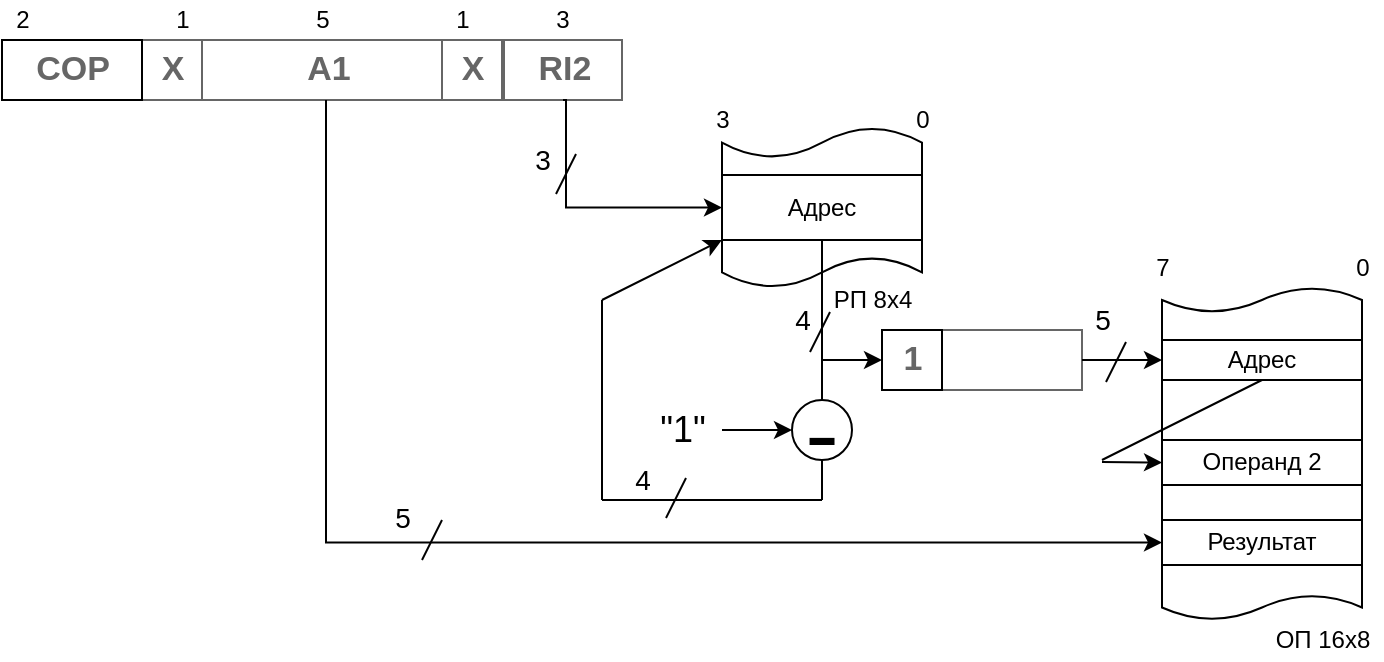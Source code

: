 <mxfile version="18.0.7" type="github">
  <diagram id="pnB5zKAP_kbRSCIIhck1" name="Page-1">
    <mxGraphModel dx="868" dy="609" grid="0" gridSize="10" guides="1" tooltips="1" connect="1" arrows="1" fold="1" page="1" pageScale="1" pageWidth="827" pageHeight="1169" math="0" shadow="0">
      <root>
        <mxCell id="0" />
        <mxCell id="1" parent="0" />
        <mxCell id="kp3mWkBy8PZXmozN1YnG-5" value="A" style="strokeWidth=1;shadow=0;dashed=0;align=center;html=1;rSize=10;fillColor=#ffffff;strokeColor=#666666;" vertex="1" parent="1">
          <mxGeometry x="100" y="90" width="310" height="30" as="geometry" />
        </mxCell>
        <mxCell id="kp3mWkBy8PZXmozN1YnG-6" value="X" style="strokeColor=inherit;fillColor=inherit;gradientColor=inherit;strokeWidth=1;shadow=0;dashed=0;align=center;html=1;shape=mxgraph.mockup.rrect;rSize=0;fontSize=17;fontColor=#666666;fontStyle=1;resizeHeight=1;" vertex="1" parent="kp3mWkBy8PZXmozN1YnG-5">
          <mxGeometry width="30" height="30" relative="1" as="geometry">
            <mxPoint x="70" as="offset" />
          </mxGeometry>
        </mxCell>
        <mxCell id="kp3mWkBy8PZXmozN1YnG-7" value="A1" style="strokeColor=inherit;fillColor=inherit;gradientColor=inherit;strokeWidth=1;shadow=0;dashed=0;align=center;html=1;shape=mxgraph.mockup.rrect;rSize=0;fontSize=17;fontColor=#666666;fontStyle=1;resizeHeight=1;" vertex="1" parent="kp3mWkBy8PZXmozN1YnG-5">
          <mxGeometry width="125" height="30" relative="1" as="geometry">
            <mxPoint x="100" as="offset" />
          </mxGeometry>
        </mxCell>
        <mxCell id="kp3mWkBy8PZXmozN1YnG-8" value="RI2" style="strokeColor=inherit;fillColor=inherit;gradientColor=inherit;strokeWidth=1;shadow=0;dashed=0;align=center;html=1;rSize=10;fontSize=17;fontColor=#666666;fontStyle=1;resizeHeight=1;" vertex="1" parent="kp3mWkBy8PZXmozN1YnG-5">
          <mxGeometry x="1" width="59" height="30" relative="1" as="geometry">
            <mxPoint x="-59" as="offset" />
          </mxGeometry>
        </mxCell>
        <mxCell id="kp3mWkBy8PZXmozN1YnG-9" value="&lt;p&gt;COP&lt;/p&gt;" style="strokeWidth=1;shadow=0;dashed=0;align=center;html=1;rSize=10;fontSize=17;fontColor=#666666;fontStyle=1;resizeHeight=1;" vertex="1" parent="kp3mWkBy8PZXmozN1YnG-5">
          <mxGeometry width="70" height="30" relative="1" as="geometry" />
        </mxCell>
        <mxCell id="kp3mWkBy8PZXmozN1YnG-10" value="X" style="strokeColor=inherit;fillColor=inherit;gradientColor=inherit;strokeWidth=1;shadow=0;dashed=0;align=center;html=1;shape=mxgraph.mockup.rrect;rSize=0;fontSize=17;fontColor=#666666;fontStyle=1;resizeHeight=1;" vertex="1" parent="kp3mWkBy8PZXmozN1YnG-5">
          <mxGeometry width="30" height="30" relative="1" as="geometry">
            <mxPoint x="220" as="offset" />
          </mxGeometry>
        </mxCell>
        <mxCell id="kp3mWkBy8PZXmozN1YnG-12" value="" style="shape=tape;whiteSpace=wrap;html=1;strokeWidth=1;size=0.19" vertex="1" parent="1">
          <mxGeometry x="460" y="133.75" width="100" height="80" as="geometry" />
        </mxCell>
        <mxCell id="kp3mWkBy8PZXmozN1YnG-14" value="Адрес" style="rounded=0;whiteSpace=wrap;html=1;" vertex="1" parent="1">
          <mxGeometry x="460" y="157.5" width="100" height="32.5" as="geometry" />
        </mxCell>
        <mxCell id="kp3mWkBy8PZXmozN1YnG-16" value="" style="edgeStyle=elbowEdgeStyle;elbow=horizontal;endArrow=classic;html=1;rounded=0;entryX=0;entryY=0.5;entryDx=0;entryDy=0;exitX=0.5;exitY=1;exitDx=0;exitDy=0;" edge="1" parent="1" source="kp3mWkBy8PZXmozN1YnG-8" target="kp3mWkBy8PZXmozN1YnG-14">
          <mxGeometry width="50" height="50" relative="1" as="geometry">
            <mxPoint x="382" y="142" as="sourcePoint" />
            <mxPoint x="420" y="230" as="targetPoint" />
            <Array as="points">
              <mxPoint x="382" y="190" />
            </Array>
          </mxGeometry>
        </mxCell>
        <mxCell id="kp3mWkBy8PZXmozN1YnG-17" value="3" style="text;html=1;align=center;verticalAlign=middle;resizable=0;points=[];autosize=1;strokeColor=none;fillColor=none;" vertex="1" parent="1">
          <mxGeometry x="450" y="120" width="20" height="20" as="geometry" />
        </mxCell>
        <mxCell id="kp3mWkBy8PZXmozN1YnG-18" value="0" style="text;html=1;align=center;verticalAlign=middle;resizable=0;points=[];autosize=1;strokeColor=none;fillColor=none;" vertex="1" parent="1">
          <mxGeometry x="550" y="120" width="20" height="20" as="geometry" />
        </mxCell>
        <mxCell id="kp3mWkBy8PZXmozN1YnG-19" value="2" style="text;html=1;align=center;verticalAlign=middle;resizable=0;points=[];autosize=1;strokeColor=none;fillColor=none;" vertex="1" parent="1">
          <mxGeometry x="100" y="70" width="20" height="20" as="geometry" />
        </mxCell>
        <mxCell id="kp3mWkBy8PZXmozN1YnG-20" value="1" style="text;html=1;align=center;verticalAlign=middle;resizable=0;points=[];autosize=1;strokeColor=none;fillColor=none;" vertex="1" parent="1">
          <mxGeometry x="180" y="70" width="20" height="20" as="geometry" />
        </mxCell>
        <mxCell id="kp3mWkBy8PZXmozN1YnG-21" value="5" style="text;html=1;align=center;verticalAlign=middle;resizable=0;points=[];autosize=1;strokeColor=none;fillColor=none;" vertex="1" parent="1">
          <mxGeometry x="250" y="70" width="20" height="20" as="geometry" />
        </mxCell>
        <mxCell id="kp3mWkBy8PZXmozN1YnG-22" value="1" style="text;html=1;align=center;verticalAlign=middle;resizable=0;points=[];autosize=1;strokeColor=none;fillColor=none;" vertex="1" parent="1">
          <mxGeometry x="320" y="70" width="20" height="20" as="geometry" />
        </mxCell>
        <mxCell id="kp3mWkBy8PZXmozN1YnG-23" value="3" style="text;html=1;align=center;verticalAlign=middle;resizable=0;points=[];autosize=1;strokeColor=none;fillColor=none;" vertex="1" parent="1">
          <mxGeometry x="370" y="70" width="20" height="20" as="geometry" />
        </mxCell>
        <mxCell id="kp3mWkBy8PZXmozN1YnG-25" value="" style="shape=tape;whiteSpace=wrap;html=1;strokeWidth=1;size=0.075;" vertex="1" parent="1">
          <mxGeometry x="680" y="213.75" width="100" height="166.25" as="geometry" />
        </mxCell>
        <mxCell id="kp3mWkBy8PZXmozN1YnG-26" value="Адрес" style="rounded=0;whiteSpace=wrap;html=1;" vertex="1" parent="1">
          <mxGeometry x="680" y="240" width="100" height="20" as="geometry" />
        </mxCell>
        <mxCell id="kp3mWkBy8PZXmozN1YnG-27" value="Операнд 2" style="rounded=0;whiteSpace=wrap;html=1;" vertex="1" parent="1">
          <mxGeometry x="680" y="290" width="100" height="22.5" as="geometry" />
        </mxCell>
        <mxCell id="kp3mWkBy8PZXmozN1YnG-28" value="" style="edgeStyle=elbowEdgeStyle;elbow=horizontal;endArrow=classic;html=1;rounded=0;exitX=0.5;exitY=1;exitDx=0;exitDy=0;" edge="1" parent="1" source="kp3mWkBy8PZXmozN1YnG-14">
          <mxGeometry width="50" height="50" relative="1" as="geometry">
            <mxPoint x="510" y="210" as="sourcePoint" />
            <mxPoint x="540" y="250" as="targetPoint" />
            <Array as="points">
              <mxPoint x="510" y="258" />
            </Array>
          </mxGeometry>
        </mxCell>
        <mxCell id="kp3mWkBy8PZXmozN1YnG-29" value="РП 8x4" style="text;html=1;align=center;verticalAlign=middle;resizable=0;points=[];autosize=1;strokeColor=none;fillColor=none;" vertex="1" parent="1">
          <mxGeometry x="510" y="210" width="50" height="20" as="geometry" />
        </mxCell>
        <mxCell id="kp3mWkBy8PZXmozN1YnG-30" value="Результат" style="rounded=0;whiteSpace=wrap;html=1;" vertex="1" parent="1">
          <mxGeometry x="680" y="330" width="100" height="22.5" as="geometry" />
        </mxCell>
        <mxCell id="kp3mWkBy8PZXmozN1YnG-31" value="0" style="text;html=1;align=center;verticalAlign=middle;resizable=0;points=[];autosize=1;strokeColor=none;fillColor=none;" vertex="1" parent="1">
          <mxGeometry x="770" y="193.75" width="20" height="20" as="geometry" />
        </mxCell>
        <mxCell id="kp3mWkBy8PZXmozN1YnG-32" value="7" style="text;html=1;align=center;verticalAlign=middle;resizable=0;points=[];autosize=1;strokeColor=none;fillColor=none;" vertex="1" parent="1">
          <mxGeometry x="670" y="193.75" width="20" height="20" as="geometry" />
        </mxCell>
        <mxCell id="kp3mWkBy8PZXmozN1YnG-33" value="" style="edgeStyle=elbowEdgeStyle;elbow=horizontal;endArrow=classic;html=1;rounded=0;entryX=0;entryY=0.5;entryDx=0;entryDy=0;" edge="1" parent="1" source="kp3mWkBy8PZXmozN1YnG-7" target="kp3mWkBy8PZXmozN1YnG-30">
          <mxGeometry width="50" height="50" relative="1" as="geometry">
            <mxPoint x="260.5" y="133.75" as="sourcePoint" />
            <mxPoint x="340" y="187.5" as="targetPoint" />
            <Array as="points">
              <mxPoint x="262" y="203.75" />
            </Array>
          </mxGeometry>
        </mxCell>
        <mxCell id="kp3mWkBy8PZXmozN1YnG-34" value="ОП 16x8" style="text;html=1;align=center;verticalAlign=middle;resizable=0;points=[];autosize=1;strokeColor=none;fillColor=none;" vertex="1" parent="1">
          <mxGeometry x="730" y="380" width="60" height="20" as="geometry" />
        </mxCell>
        <mxCell id="kp3mWkBy8PZXmozN1YnG-35" value="&lt;font style=&quot;font-size: 48px;&quot; face=&quot;Verdana&quot;&gt;-&lt;/font&gt;" style="ellipse;whiteSpace=wrap;html=1;aspect=fixed;" vertex="1" parent="1">
          <mxGeometry x="495" y="270" width="30" height="30" as="geometry" />
        </mxCell>
        <mxCell id="kp3mWkBy8PZXmozN1YnG-36" value="" style="endArrow=none;html=1;rounded=0;fontFamily=Verdana;fontSize=48;exitX=0.5;exitY=0;exitDx=0;exitDy=0;" edge="1" parent="1" source="kp3mWkBy8PZXmozN1YnG-35">
          <mxGeometry width="50" height="50" relative="1" as="geometry">
            <mxPoint x="440" y="330" as="sourcePoint" />
            <mxPoint x="510" y="250" as="targetPoint" />
          </mxGeometry>
        </mxCell>
        <mxCell id="kp3mWkBy8PZXmozN1YnG-37" value="" style="endArrow=none;html=1;rounded=0;fontFamily=Verdana;fontSize=48;entryX=0.5;entryY=1;entryDx=0;entryDy=0;" edge="1" parent="1" target="kp3mWkBy8PZXmozN1YnG-35">
          <mxGeometry width="50" height="50" relative="1" as="geometry">
            <mxPoint x="510" y="320" as="sourcePoint" />
            <mxPoint x="490" y="280" as="targetPoint" />
          </mxGeometry>
        </mxCell>
        <mxCell id="kp3mWkBy8PZXmozN1YnG-39" value="&lt;font style=&quot;font-size: 18px;&quot;&gt;&quot;1&quot;&lt;/font&gt;" style="text;html=1;align=center;verticalAlign=middle;resizable=0;points=[];autosize=1;strokeColor=none;fillColor=none;fontSize=14;fontFamily=Helvetica;" vertex="1" parent="1">
          <mxGeometry x="420" y="275" width="40" height="20" as="geometry" />
        </mxCell>
        <mxCell id="kp3mWkBy8PZXmozN1YnG-40" value="" style="endArrow=classic;html=1;rounded=0;fontFamily=Helvetica;fontSize=18;entryX=0;entryY=0.5;entryDx=0;entryDy=0;" edge="1" parent="1" target="kp3mWkBy8PZXmozN1YnG-35">
          <mxGeometry width="50" height="50" relative="1" as="geometry">
            <mxPoint x="460" y="285" as="sourcePoint" />
            <mxPoint x="490" y="280" as="targetPoint" />
          </mxGeometry>
        </mxCell>
        <mxCell id="kp3mWkBy8PZXmozN1YnG-41" value="" style="endArrow=none;html=1;rounded=0;fontFamily=Helvetica;fontSize=18;" edge="1" parent="1">
          <mxGeometry width="50" height="50" relative="1" as="geometry">
            <mxPoint x="400" y="320" as="sourcePoint" />
            <mxPoint x="510" y="320" as="targetPoint" />
          </mxGeometry>
        </mxCell>
        <mxCell id="kp3mWkBy8PZXmozN1YnG-42" value="" style="endArrow=none;html=1;rounded=0;fontFamily=Helvetica;fontSize=18;" edge="1" parent="1">
          <mxGeometry width="50" height="50" relative="1" as="geometry">
            <mxPoint x="400" y="320" as="sourcePoint" />
            <mxPoint x="400" y="220" as="targetPoint" />
          </mxGeometry>
        </mxCell>
        <mxCell id="kp3mWkBy8PZXmozN1YnG-43" value="" style="endArrow=classic;html=1;rounded=0;fontFamily=Helvetica;fontSize=18;entryX=0;entryY=1;entryDx=0;entryDy=0;" edge="1" parent="1" target="kp3mWkBy8PZXmozN1YnG-14">
          <mxGeometry width="50" height="50" relative="1" as="geometry">
            <mxPoint x="400" y="220" as="sourcePoint" />
            <mxPoint x="490" y="280" as="targetPoint" />
          </mxGeometry>
        </mxCell>
        <mxCell id="kp3mWkBy8PZXmozN1YnG-45" value="" style="endArrow=none;html=1;rounded=0;fontFamily=Helvetica;fontSize=18;" edge="1" parent="1">
          <mxGeometry width="50" height="50" relative="1" as="geometry">
            <mxPoint x="310" y="350" as="sourcePoint" />
            <mxPoint x="320" y="330" as="targetPoint" />
          </mxGeometry>
        </mxCell>
        <mxCell id="kp3mWkBy8PZXmozN1YnG-46" value="&lt;font style=&quot;font-size: 14px;&quot;&gt;5&lt;/font&gt;" style="text;html=1;align=center;verticalAlign=middle;resizable=0;points=[];autosize=1;strokeColor=none;fillColor=none;fontSize=18;fontFamily=Helvetica;" vertex="1" parent="1">
          <mxGeometry x="290" y="312.5" width="20" height="30" as="geometry" />
        </mxCell>
        <mxCell id="kp3mWkBy8PZXmozN1YnG-47" value="" style="endArrow=none;html=1;rounded=0;fontFamily=Helvetica;fontSize=14;entryX=0.5;entryY=1;entryDx=0;entryDy=0;" edge="1" parent="1" target="kp3mWkBy8PZXmozN1YnG-26">
          <mxGeometry width="50" height="50" relative="1" as="geometry">
            <mxPoint x="650" y="300" as="sourcePoint" />
            <mxPoint x="490" y="280" as="targetPoint" />
          </mxGeometry>
        </mxCell>
        <mxCell id="kp3mWkBy8PZXmozN1YnG-48" value="" style="endArrow=classic;html=1;rounded=0;fontFamily=Helvetica;fontSize=14;entryX=0;entryY=0.5;entryDx=0;entryDy=0;" edge="1" parent="1" target="kp3mWkBy8PZXmozN1YnG-27">
          <mxGeometry width="50" height="50" relative="1" as="geometry">
            <mxPoint x="650" y="301" as="sourcePoint" />
            <mxPoint x="490" y="280" as="targetPoint" />
          </mxGeometry>
        </mxCell>
        <mxCell id="kp3mWkBy8PZXmozN1YnG-50" value="" style="endArrow=none;html=1;rounded=0;fontFamily=Helvetica;fontSize=18;" edge="1" parent="1">
          <mxGeometry width="50" height="50" relative="1" as="geometry">
            <mxPoint x="377" y="167" as="sourcePoint" />
            <mxPoint x="387" y="147" as="targetPoint" />
          </mxGeometry>
        </mxCell>
        <mxCell id="kp3mWkBy8PZXmozN1YnG-51" value="3" style="text;html=1;align=center;verticalAlign=middle;resizable=0;points=[];autosize=1;strokeColor=none;fillColor=none;fontSize=14;fontFamily=Helvetica;" vertex="1" parent="1">
          <mxGeometry x="360" y="140" width="20" height="20" as="geometry" />
        </mxCell>
        <mxCell id="kp3mWkBy8PZXmozN1YnG-53" value="" style="endArrow=none;html=1;rounded=0;fontFamily=Helvetica;fontSize=18;" edge="1" parent="1">
          <mxGeometry width="50" height="50" relative="1" as="geometry">
            <mxPoint x="432" y="329" as="sourcePoint" />
            <mxPoint x="442" y="309" as="targetPoint" />
          </mxGeometry>
        </mxCell>
        <mxCell id="kp3mWkBy8PZXmozN1YnG-54" value="4" style="text;html=1;align=center;verticalAlign=middle;resizable=0;points=[];autosize=1;strokeColor=none;fillColor=none;fontSize=14;fontFamily=Helvetica;" vertex="1" parent="1">
          <mxGeometry x="410" y="300" width="20" height="20" as="geometry" />
        </mxCell>
        <mxCell id="kp3mWkBy8PZXmozN1YnG-55" value="" style="endArrow=none;html=1;rounded=0;fontFamily=Helvetica;fontSize=18;" edge="1" parent="1">
          <mxGeometry width="50" height="50" relative="1" as="geometry">
            <mxPoint x="504" y="246" as="sourcePoint" />
            <mxPoint x="514" y="226" as="targetPoint" />
          </mxGeometry>
        </mxCell>
        <mxCell id="kp3mWkBy8PZXmozN1YnG-56" value="4" style="text;html=1;align=center;verticalAlign=middle;resizable=0;points=[];autosize=1;strokeColor=none;fillColor=none;fontSize=14;fontFamily=Helvetica;" vertex="1" parent="1">
          <mxGeometry x="490" y="220" width="20" height="20" as="geometry" />
        </mxCell>
        <mxCell id="kp3mWkBy8PZXmozN1YnG-57" value="" style="strokeWidth=1;shadow=0;dashed=0;align=center;html=1;rSize=10;fillColor=#ffffff;strokeColor=#666666;" vertex="1" parent="1">
          <mxGeometry x="540" y="235" width="100" height="30" as="geometry" />
        </mxCell>
        <mxCell id="kp3mWkBy8PZXmozN1YnG-61" value="&lt;p&gt;1&lt;/p&gt;" style="strokeWidth=1;shadow=0;dashed=0;align=center;html=1;rSize=10;fontSize=17;fontColor=#666666;fontStyle=1;resizeHeight=1;" vertex="1" parent="kp3mWkBy8PZXmozN1YnG-57">
          <mxGeometry width="30" height="30" relative="1" as="geometry" />
        </mxCell>
        <mxCell id="kp3mWkBy8PZXmozN1YnG-65" value="" style="endArrow=classic;html=1;rounded=0;fontFamily=Helvetica;fontSize=14;entryX=0;entryY=0.5;entryDx=0;entryDy=0;exitX=1;exitY=0.5;exitDx=0;exitDy=0;" edge="1" parent="1" source="kp3mWkBy8PZXmozN1YnG-57" target="kp3mWkBy8PZXmozN1YnG-26">
          <mxGeometry width="50" height="50" relative="1" as="geometry">
            <mxPoint x="440" y="290" as="sourcePoint" />
            <mxPoint x="490" y="240" as="targetPoint" />
          </mxGeometry>
        </mxCell>
        <mxCell id="kp3mWkBy8PZXmozN1YnG-66" value="" style="endArrow=none;html=1;rounded=0;fontFamily=Helvetica;fontSize=18;" edge="1" parent="1">
          <mxGeometry width="50" height="50" relative="1" as="geometry">
            <mxPoint x="652" y="261" as="sourcePoint" />
            <mxPoint x="662" y="241" as="targetPoint" />
          </mxGeometry>
        </mxCell>
        <mxCell id="kp3mWkBy8PZXmozN1YnG-67" value="&lt;font style=&quot;font-size: 14px;&quot;&gt;5&lt;/font&gt;" style="text;html=1;align=center;verticalAlign=middle;resizable=0;points=[];autosize=1;strokeColor=none;fillColor=none;fontSize=18;fontFamily=Helvetica;" vertex="1" parent="1">
          <mxGeometry x="640" y="213.75" width="20" height="30" as="geometry" />
        </mxCell>
      </root>
    </mxGraphModel>
  </diagram>
</mxfile>
